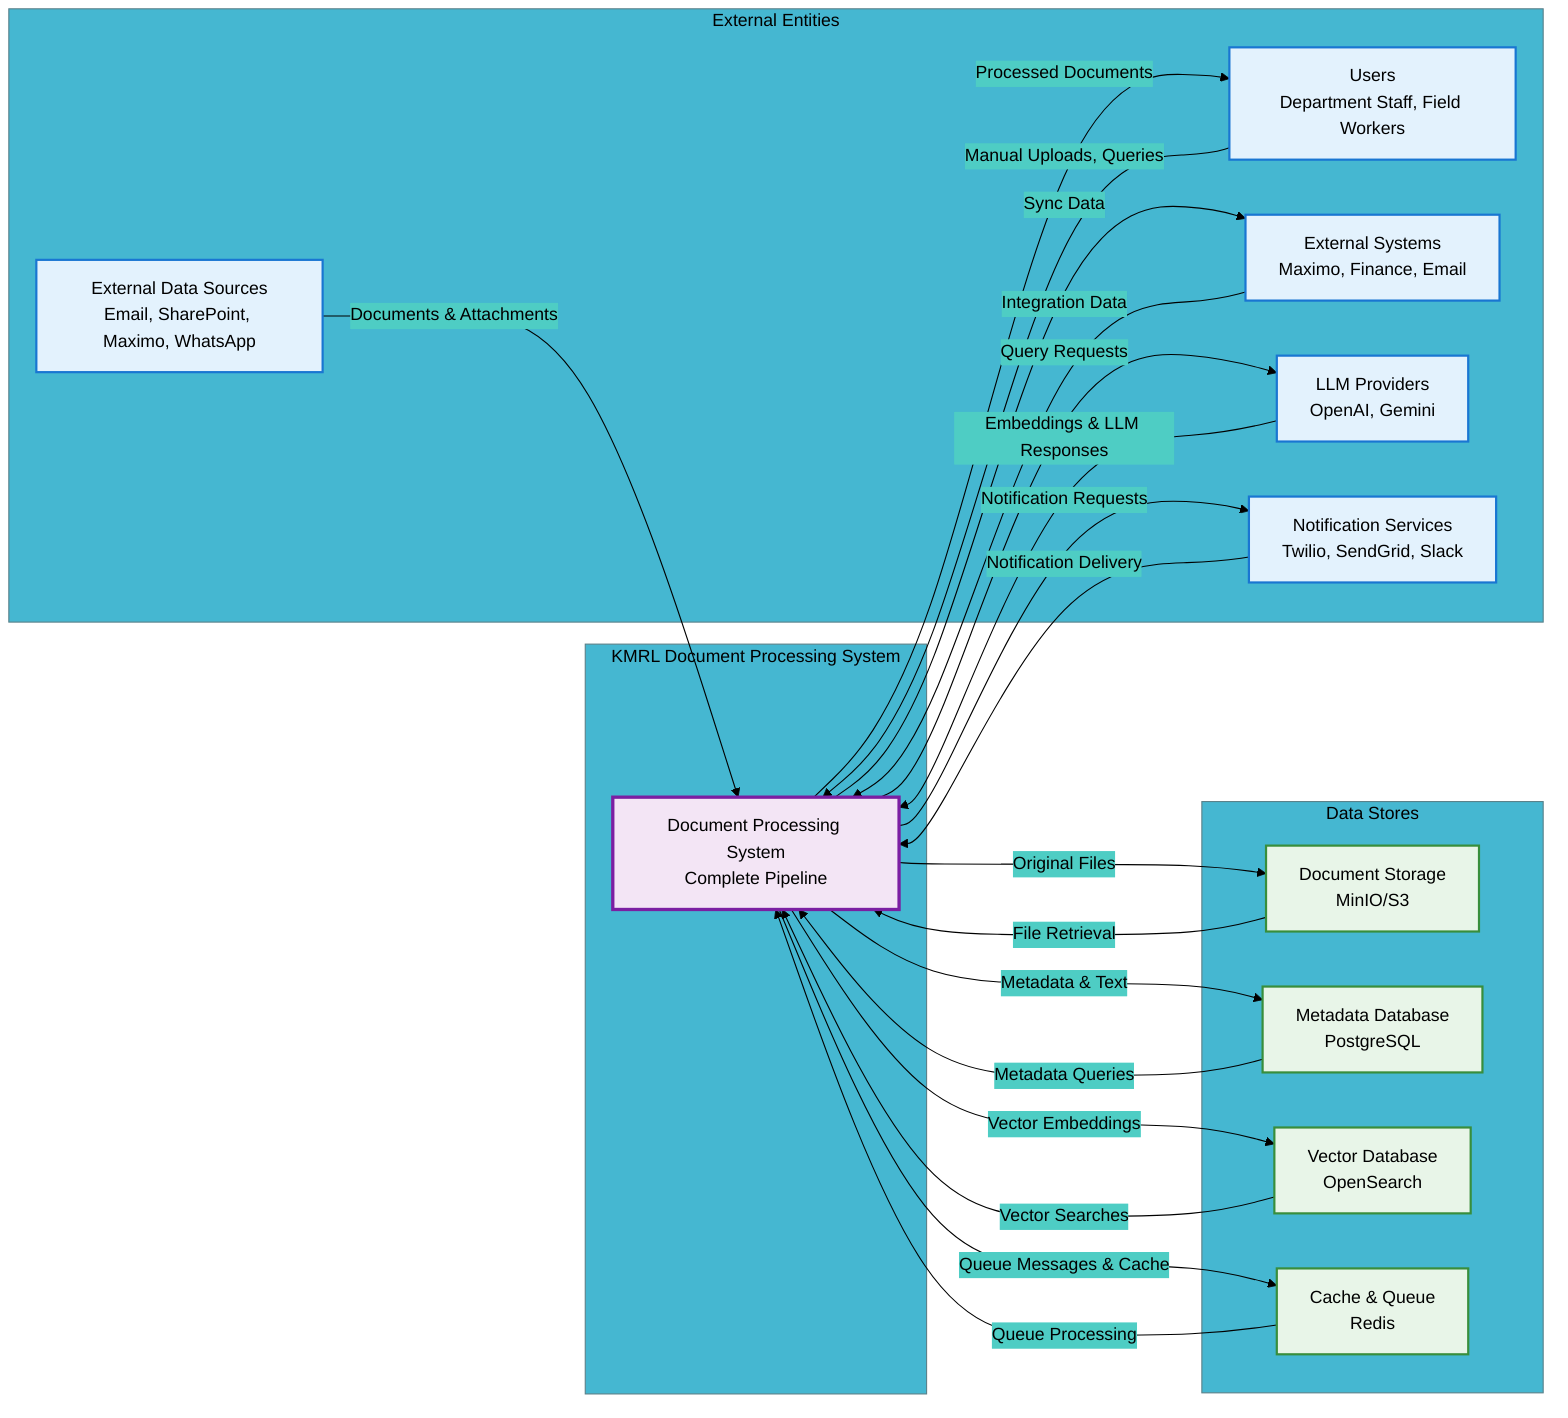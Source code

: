 %%{
  init: {
    'theme': 'base',
    'themeVariables': {
      'primaryColor': '#ff6b6b',
      'primaryTextColor': '#000000',
      'primaryBorderColor': '#ff6b6b',
      'lineColor': '#000000',
      'sectionBkgColor': '#f8f9fa',
      'altSectionBkgColor': '#e9ecef',
      'gridColor': '#dee2e6',
      'secondaryColor': '#4ecdc4',
      'tertiaryColor': '#45b7d1',
      'primaryTextColor': '#000000',
      'secondaryTextColor': '#000000',
      'tertiaryTextColor': '#000000',
      'lineColor': '#000000',
      'textColor': '#000000',
      'mainBkg': '#ffffff',
      'secondBkg': '#f8f9fa',
      'tertiaryBkg': '#e9ecef'
    }
  }
}%%

%% KMRL Document Processing System - Data Flow Diagram Level 0
%% Source: detailed_flow.md sections 1-7, flow.md phases 1-4, flow2.md steps 1-42
%% Author: Systems Architect
%% Date: 2024-12-19
%% Purpose: High-level data flow between external entities and the system

graph LR
    subgraph "External Entities"
        E1[External Data Sources<br/>Email, SharePoint, Maximo, WhatsApp]
        E2[Users<br/>Department Staff, Field Workers]
        E3[External Systems<br/>Maximo, Finance, Email]
        E4[LLM Providers<br/>OpenAI, Gemini]
        E5[Notification Services<br/>Twilio, SendGrid, Slack]
    end
    
    subgraph "KMRL Document Processing System"
        P0[Document Processing System<br/>Complete Pipeline]
    end
    
    subgraph "Data Stores"
        D1[Document Storage<br/>MinIO/S3]
        D2[Metadata Database<br/>PostgreSQL]
        D3[Vector Database<br/>OpenSearch]
        D4[Cache & Queue<br/>Redis]
    end
    
    %% External to System flows
    E1 -->|Documents & Attachments| P0
    E2 -->|Manual Uploads, Queries| P0
    E3 -->|Integration Data| P0
    E4 -->|Embeddings & LLM Responses| P0
    E5 -->|Notification Delivery| P0
    
    %% System to External flows
    P0 -->|Processed Documents| E2
    P0 -->|Sync Data| E3
    P0 -->|Query Requests| E4
    P0 -->|Notification Requests| E5
    
    %% System to Data Store flows
    P0 -->|Original Files| D1
    P0 -->|Metadata & Text| D2
    P0 -->|Vector Embeddings| D3
    P0 -->|Queue Messages & Cache| D4
    
    %% Data Store to System flows
    D1 -->|File Retrieval| P0
    D2 -->|Metadata Queries| P0
    D3 -->|Vector Searches| P0
    D4 -->|Queue Processing| P0
    
    %% Styling
    classDef external fill:#e3f2fd,stroke:#1976d2,stroke-width:2px
    classDef system fill:#f3e5f5,stroke:#7b1fa2,stroke-width:3px
    classDef datastore fill:#e8f5e8,stroke:#388e3c,stroke-width:2px
    
    class E1,E2,E3,E4,E5 external
    class P0 system
    class D1,D2,D3,D4 datastore